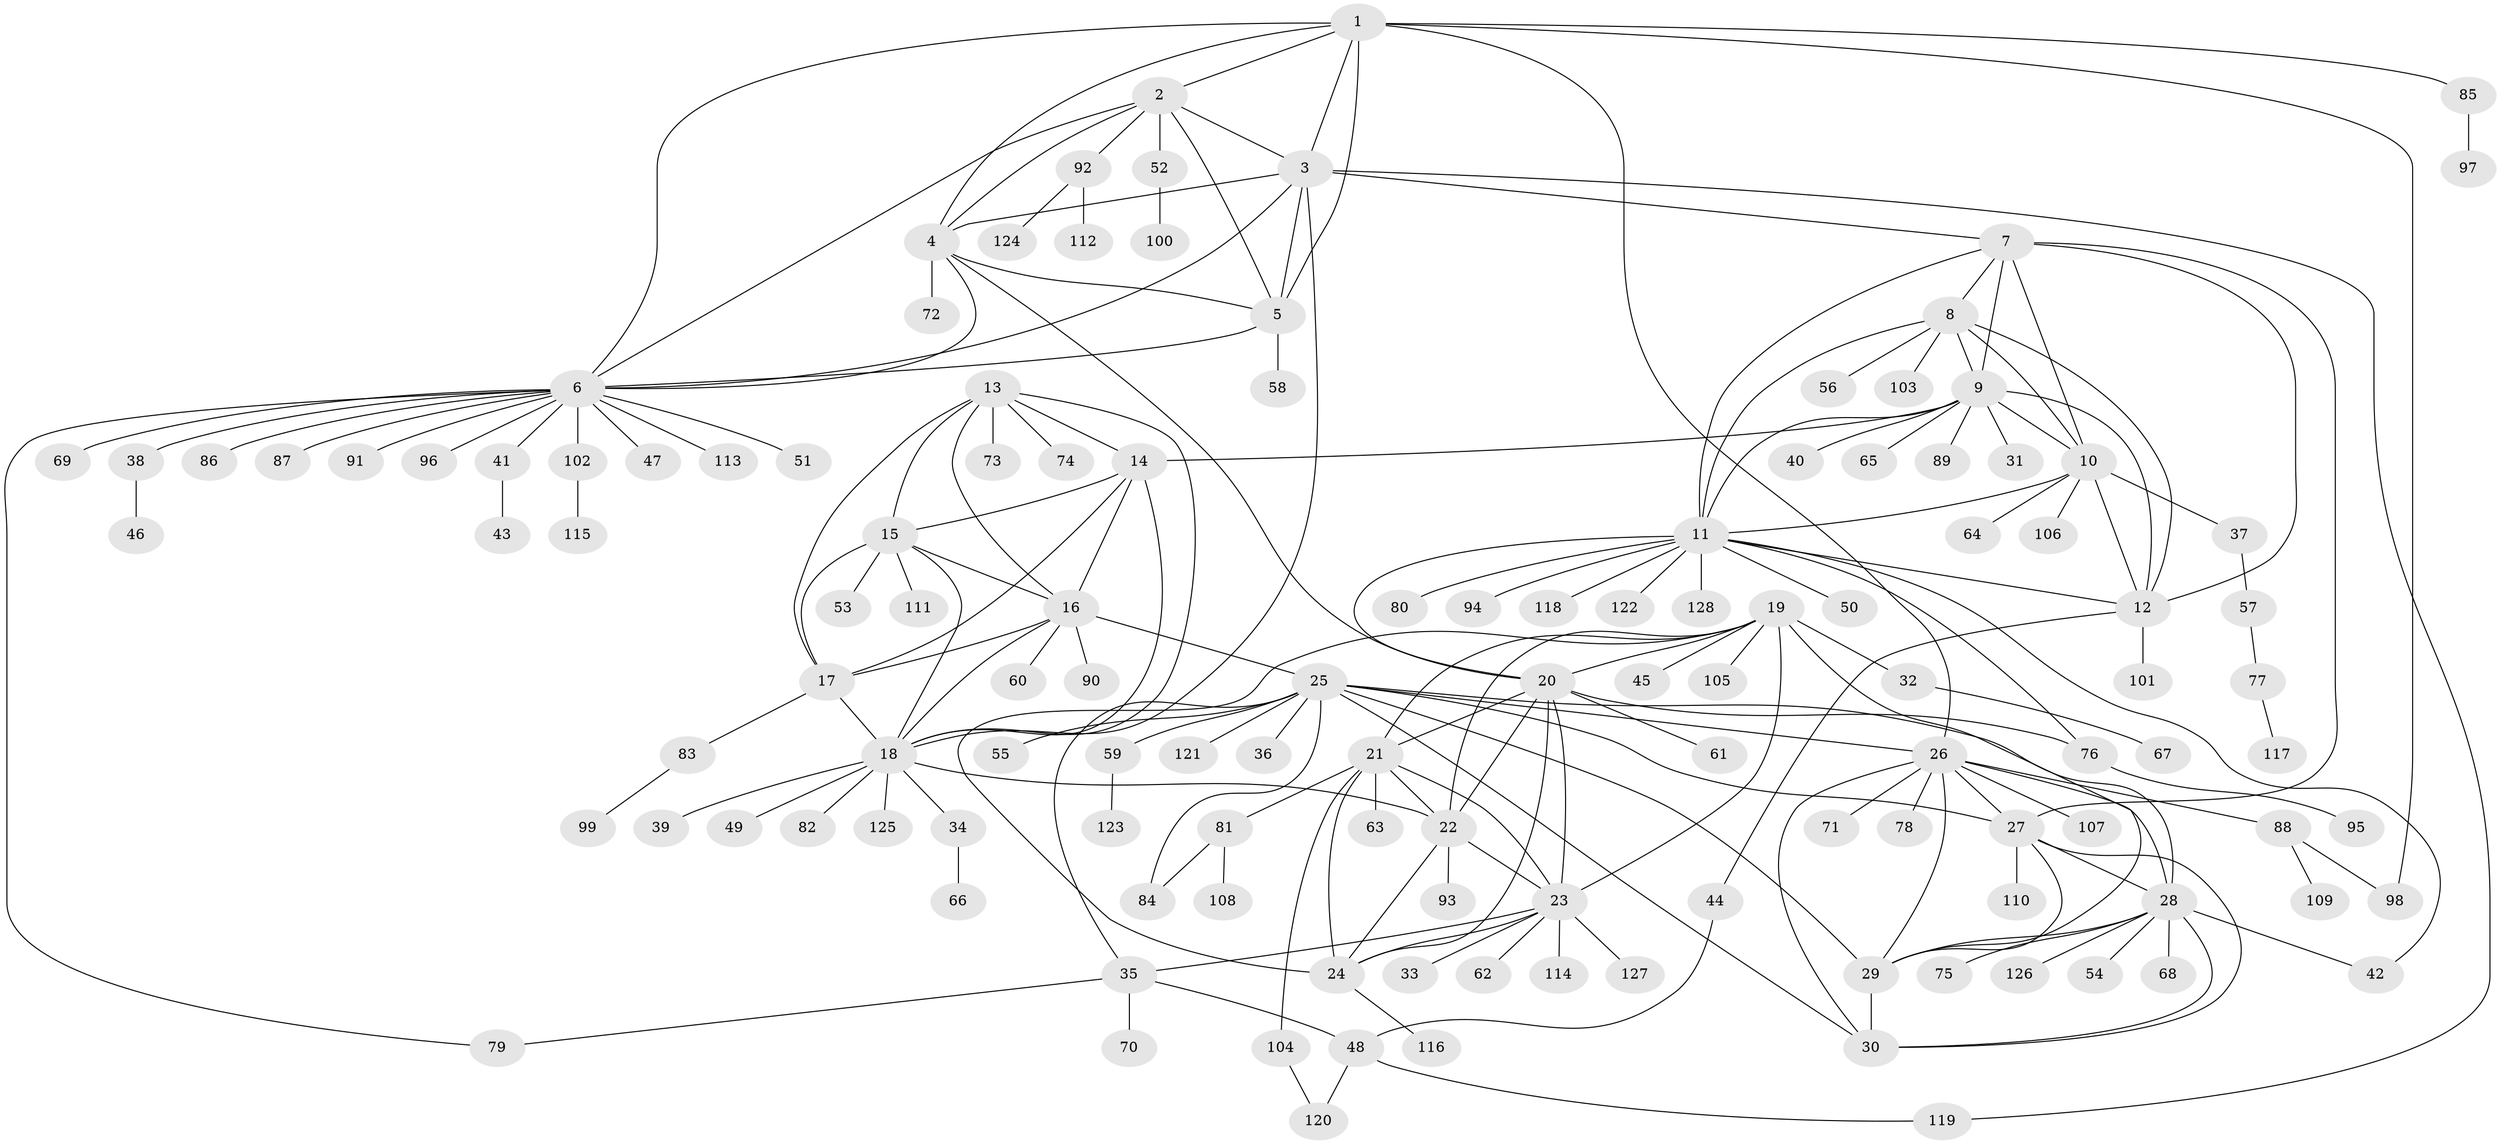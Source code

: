 // Generated by graph-tools (version 1.1) at 2025/11/02/27/25 16:11:34]
// undirected, 128 vertices, 192 edges
graph export_dot {
graph [start="1"]
  node [color=gray90,style=filled];
  1;
  2;
  3;
  4;
  5;
  6;
  7;
  8;
  9;
  10;
  11;
  12;
  13;
  14;
  15;
  16;
  17;
  18;
  19;
  20;
  21;
  22;
  23;
  24;
  25;
  26;
  27;
  28;
  29;
  30;
  31;
  32;
  33;
  34;
  35;
  36;
  37;
  38;
  39;
  40;
  41;
  42;
  43;
  44;
  45;
  46;
  47;
  48;
  49;
  50;
  51;
  52;
  53;
  54;
  55;
  56;
  57;
  58;
  59;
  60;
  61;
  62;
  63;
  64;
  65;
  66;
  67;
  68;
  69;
  70;
  71;
  72;
  73;
  74;
  75;
  76;
  77;
  78;
  79;
  80;
  81;
  82;
  83;
  84;
  85;
  86;
  87;
  88;
  89;
  90;
  91;
  92;
  93;
  94;
  95;
  96;
  97;
  98;
  99;
  100;
  101;
  102;
  103;
  104;
  105;
  106;
  107;
  108;
  109;
  110;
  111;
  112;
  113;
  114;
  115;
  116;
  117;
  118;
  119;
  120;
  121;
  122;
  123;
  124;
  125;
  126;
  127;
  128;
  1 -- 2;
  1 -- 3;
  1 -- 4;
  1 -- 5;
  1 -- 6;
  1 -- 26;
  1 -- 85;
  1 -- 98;
  2 -- 3;
  2 -- 4;
  2 -- 5;
  2 -- 6;
  2 -- 52;
  2 -- 92;
  3 -- 4;
  3 -- 5;
  3 -- 6;
  3 -- 7;
  3 -- 18;
  3 -- 119;
  4 -- 5;
  4 -- 6;
  4 -- 20;
  4 -- 72;
  5 -- 6;
  5 -- 58;
  6 -- 38;
  6 -- 41;
  6 -- 47;
  6 -- 51;
  6 -- 69;
  6 -- 79;
  6 -- 86;
  6 -- 87;
  6 -- 91;
  6 -- 96;
  6 -- 102;
  6 -- 113;
  7 -- 8;
  7 -- 9;
  7 -- 10;
  7 -- 11;
  7 -- 12;
  7 -- 27;
  8 -- 9;
  8 -- 10;
  8 -- 11;
  8 -- 12;
  8 -- 56;
  8 -- 103;
  9 -- 10;
  9 -- 11;
  9 -- 12;
  9 -- 14;
  9 -- 31;
  9 -- 40;
  9 -- 65;
  9 -- 89;
  10 -- 11;
  10 -- 12;
  10 -- 37;
  10 -- 64;
  10 -- 106;
  11 -- 12;
  11 -- 20;
  11 -- 42;
  11 -- 50;
  11 -- 76;
  11 -- 80;
  11 -- 94;
  11 -- 118;
  11 -- 122;
  11 -- 128;
  12 -- 44;
  12 -- 101;
  13 -- 14;
  13 -- 15;
  13 -- 16;
  13 -- 17;
  13 -- 18;
  13 -- 73;
  13 -- 74;
  14 -- 15;
  14 -- 16;
  14 -- 17;
  14 -- 18;
  15 -- 16;
  15 -- 17;
  15 -- 18;
  15 -- 53;
  15 -- 111;
  16 -- 17;
  16 -- 18;
  16 -- 25;
  16 -- 60;
  16 -- 90;
  17 -- 18;
  17 -- 83;
  18 -- 22;
  18 -- 34;
  18 -- 39;
  18 -- 49;
  18 -- 82;
  18 -- 125;
  19 -- 20;
  19 -- 21;
  19 -- 22;
  19 -- 23;
  19 -- 24;
  19 -- 29;
  19 -- 32;
  19 -- 45;
  19 -- 105;
  20 -- 21;
  20 -- 22;
  20 -- 23;
  20 -- 24;
  20 -- 61;
  20 -- 76;
  21 -- 22;
  21 -- 23;
  21 -- 24;
  21 -- 63;
  21 -- 81;
  21 -- 104;
  22 -- 23;
  22 -- 24;
  22 -- 93;
  23 -- 24;
  23 -- 33;
  23 -- 35;
  23 -- 62;
  23 -- 114;
  23 -- 127;
  24 -- 116;
  25 -- 26;
  25 -- 27;
  25 -- 28;
  25 -- 29;
  25 -- 30;
  25 -- 35;
  25 -- 36;
  25 -- 55;
  25 -- 59;
  25 -- 84;
  25 -- 121;
  26 -- 27;
  26 -- 28;
  26 -- 29;
  26 -- 30;
  26 -- 71;
  26 -- 78;
  26 -- 88;
  26 -- 107;
  27 -- 28;
  27 -- 29;
  27 -- 30;
  27 -- 110;
  28 -- 29;
  28 -- 30;
  28 -- 42;
  28 -- 54;
  28 -- 68;
  28 -- 75;
  28 -- 126;
  29 -- 30;
  32 -- 67;
  34 -- 66;
  35 -- 48;
  35 -- 70;
  35 -- 79;
  37 -- 57;
  38 -- 46;
  41 -- 43;
  44 -- 48;
  48 -- 119;
  48 -- 120;
  52 -- 100;
  57 -- 77;
  59 -- 123;
  76 -- 95;
  77 -- 117;
  81 -- 84;
  81 -- 108;
  83 -- 99;
  85 -- 97;
  88 -- 98;
  88 -- 109;
  92 -- 112;
  92 -- 124;
  102 -- 115;
  104 -- 120;
}
